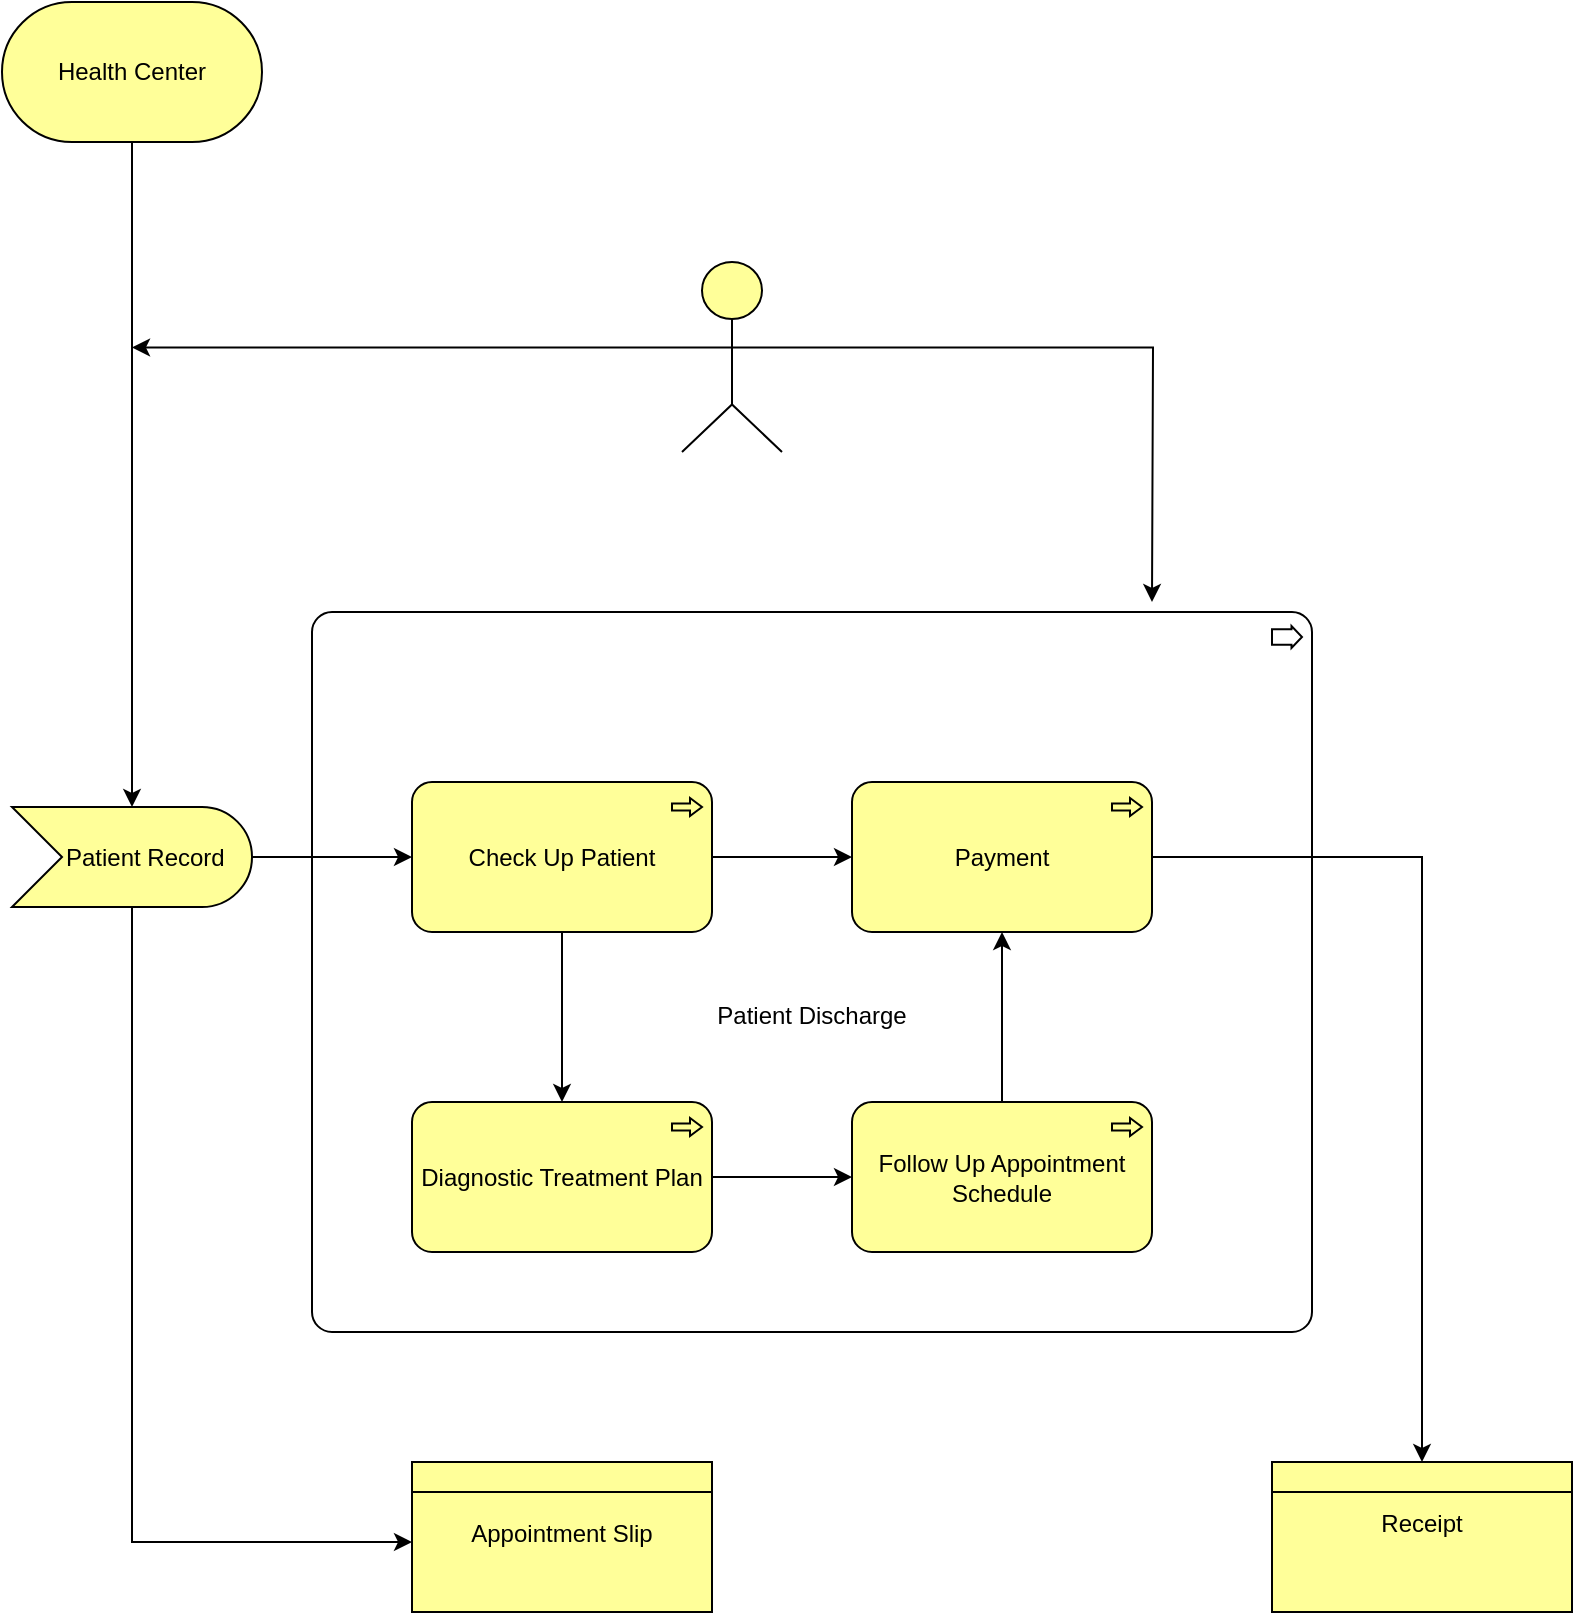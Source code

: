 <mxfile version="20.3.0" type="device"><diagram id="BytxuOhy2EkJ_opa7Mz4" name="Page-1"><mxGraphModel dx="880" dy="3872" grid="1" gridSize="10" guides="1" tooltips="1" connect="1" arrows="1" fold="1" page="1" pageScale="1" pageWidth="850" pageHeight="1100" math="0" shadow="0"><root><mxCell id="0"/><mxCell id="1" parent="0"/><mxCell id="oouPe3FaEBid6wUyFQfi-43" value="" style="edgeStyle=orthogonalEdgeStyle;rounded=0;orthogonalLoop=1;jettySize=auto;html=1;" parent="1" source="oouPe3FaEBid6wUyFQfi-10" target="oouPe3FaEBid6wUyFQfi-11" edge="1"><mxGeometry relative="1" as="geometry"/></mxCell><mxCell id="oouPe3FaEBid6wUyFQfi-10" value="Health Center" style="html=1;outlineConnect=0;whiteSpace=wrap;fillColor=#ffff99;shape=mxgraph.archimate3.service;" parent="1" vertex="1"><mxGeometry x="35" y="-3270" width="130" height="70" as="geometry"/></mxCell><mxCell id="oouPe3FaEBid6wUyFQfi-45" value="" style="edgeStyle=orthogonalEdgeStyle;rounded=0;orthogonalLoop=1;jettySize=auto;html=1;" parent="1" source="oouPe3FaEBid6wUyFQfi-11" target="oouPe3FaEBid6wUyFQfi-15" edge="1"><mxGeometry relative="1" as="geometry"/></mxCell><mxCell id="05gP85D415bl8JI5JGU4-28" style="edgeStyle=orthogonalEdgeStyle;rounded=0;orthogonalLoop=1;jettySize=auto;html=1;" parent="1" source="oouPe3FaEBid6wUyFQfi-11" edge="1"><mxGeometry relative="1" as="geometry"><mxPoint x="240" y="-2500" as="targetPoint"/><Array as="points"><mxPoint x="100" y="-2500"/></Array></mxGeometry></mxCell><mxCell id="oouPe3FaEBid6wUyFQfi-11" value="&amp;nbsp; &amp;nbsp; Patient Record" style="html=1;outlineConnect=0;whiteSpace=wrap;fillColor=#ffff99;shape=mxgraph.archimate3.event;" parent="1" vertex="1"><mxGeometry x="40" y="-2867.5" width="120" height="50" as="geometry"/></mxCell><mxCell id="oouPe3FaEBid6wUyFQfi-39" value="" style="edgeStyle=orthogonalEdgeStyle;rounded=0;orthogonalLoop=1;jettySize=auto;html=1;" parent="1" source="oouPe3FaEBid6wUyFQfi-15" target="oouPe3FaEBid6wUyFQfi-18" edge="1"><mxGeometry relative="1" as="geometry"/></mxCell><mxCell id="oouPe3FaEBid6wUyFQfi-46" value="" style="edgeStyle=orthogonalEdgeStyle;rounded=0;orthogonalLoop=1;jettySize=auto;html=1;" parent="1" source="oouPe3FaEBid6wUyFQfi-15" target="oouPe3FaEBid6wUyFQfi-16" edge="1"><mxGeometry relative="1" as="geometry"/></mxCell><mxCell id="oouPe3FaEBid6wUyFQfi-15" value="Check Up Patient" style="html=1;outlineConnect=0;whiteSpace=wrap;fillColor=#ffff99;shape=mxgraph.archimate3.application;appType=proc;archiType=rounded;" parent="1" vertex="1"><mxGeometry x="240" y="-2880" width="150" height="75" as="geometry"/></mxCell><mxCell id="oouPe3FaEBid6wUyFQfi-48" value="" style="edgeStyle=orthogonalEdgeStyle;rounded=0;orthogonalLoop=1;jettySize=auto;html=1;" parent="1" source="oouPe3FaEBid6wUyFQfi-16" target="oouPe3FaEBid6wUyFQfi-17" edge="1"><mxGeometry relative="1" as="geometry"/></mxCell><mxCell id="oouPe3FaEBid6wUyFQfi-16" value="Diagnostic Treatment Plan" style="html=1;outlineConnect=0;whiteSpace=wrap;fillColor=#ffff99;shape=mxgraph.archimate3.application;appType=proc;archiType=rounded;" parent="1" vertex="1"><mxGeometry x="240" y="-2720" width="150" height="75" as="geometry"/></mxCell><mxCell id="oouPe3FaEBid6wUyFQfi-49" value="" style="edgeStyle=orthogonalEdgeStyle;rounded=0;orthogonalLoop=1;jettySize=auto;html=1;" parent="1" source="oouPe3FaEBid6wUyFQfi-17" target="oouPe3FaEBid6wUyFQfi-18" edge="1"><mxGeometry relative="1" as="geometry"/></mxCell><mxCell id="oouPe3FaEBid6wUyFQfi-17" value="Follow Up Appointment Schedule" style="html=1;outlineConnect=0;whiteSpace=wrap;fillColor=#ffff99;shape=mxgraph.archimate3.application;appType=proc;archiType=rounded;" parent="1" vertex="1"><mxGeometry x="460" y="-2720" width="150" height="75" as="geometry"/></mxCell><mxCell id="05gP85D415bl8JI5JGU4-27" style="edgeStyle=orthogonalEdgeStyle;rounded=0;orthogonalLoop=1;jettySize=auto;html=1;entryX=0.5;entryY=0;entryDx=0;entryDy=0;entryPerimeter=0;" parent="1" source="oouPe3FaEBid6wUyFQfi-18" target="05gP85D415bl8JI5JGU4-1" edge="1"><mxGeometry relative="1" as="geometry"/></mxCell><mxCell id="oouPe3FaEBid6wUyFQfi-18" value="Payment" style="html=1;outlineConnect=0;whiteSpace=wrap;fillColor=#ffff99;shape=mxgraph.archimate3.application;appType=proc;archiType=rounded;" parent="1" vertex="1"><mxGeometry x="460" y="-2880" width="150" height="75" as="geometry"/></mxCell><mxCell id="05gP85D415bl8JI5JGU4-1" value="&lt;table cellpadding=&quot;0&quot; cellspacing=&quot;0&quot; style=&quot;font-size:1em;width:100%;height:100%;&quot;&gt;&lt;tbody&gt;&lt;tr style=&quot;height:20px;&quot;&gt;&lt;td align=&quot;center&quot;&gt;&lt;/td&gt;&lt;/tr&gt;&lt;tr&gt;&lt;td valign=&quot;top&quot; style=&quot;padding:4px;&quot;&gt;Receipt&lt;br&gt;&lt;/td&gt;&lt;/tr&gt;&lt;/tbody&gt;&lt;/table&gt;" style="html=1;outlineConnect=0;whiteSpace=wrap;fillColor=#ffff99;shape=mxgraph.archimate3.businessObject;overflow=fill;" parent="1" vertex="1"><mxGeometry x="670" y="-2540" width="150" height="75" as="geometry"/></mxCell><mxCell id="05gP85D415bl8JI5JGU4-3" value="&lt;br&gt;&lt;br&gt;&lt;br&gt;Patient Discharge" style="html=1;outlineConnect=0;whiteSpace=wrap;fillColor=none;shape=mxgraph.archimate.business;busType=process" parent="1" vertex="1"><mxGeometry x="190" y="-2965" width="500" height="360" as="geometry"/></mxCell><mxCell id="aH0rXfVGodhclarA21RP-9" style="edgeStyle=orthogonalEdgeStyle;rounded=0;orthogonalLoop=1;jettySize=auto;html=1;exitX=1;exitY=0.45;exitDx=0;exitDy=0;exitPerimeter=0;" edge="1" parent="1" source="05gP85D415bl8JI5JGU4-4"><mxGeometry relative="1" as="geometry"><mxPoint x="610" y="-2970" as="targetPoint"/></mxGeometry></mxCell><mxCell id="aH0rXfVGodhclarA21RP-10" style="edgeStyle=orthogonalEdgeStyle;rounded=0;orthogonalLoop=1;jettySize=auto;html=1;exitX=0;exitY=0.45;exitDx=0;exitDy=0;exitPerimeter=0;" edge="1" parent="1" source="05gP85D415bl8JI5JGU4-4"><mxGeometry relative="1" as="geometry"><mxPoint x="100" y="-3097.263" as="targetPoint"/></mxGeometry></mxCell><mxCell id="05gP85D415bl8JI5JGU4-4" value="" style="html=1;outlineConnect=0;whiteSpace=wrap;fillColor=#ffff99;verticalLabelPosition=bottom;verticalAlign=top;align=center;shape=mxgraph.archimate3.actor;" parent="1" vertex="1"><mxGeometry x="375" y="-3140" width="50" height="95" as="geometry"/></mxCell><mxCell id="05gP85D415bl8JI5JGU4-17" value="&lt;br&gt;&lt;br&gt;Appointment Slip" style="html=1;outlineConnect=0;whiteSpace=wrap;fillColor=#ffff99;shape=mxgraph.archimate3.businessObject;overflow=fill;" parent="1" vertex="1"><mxGeometry x="240" y="-2540" width="150" height="75" as="geometry"/></mxCell></root></mxGraphModel></diagram></mxfile>
